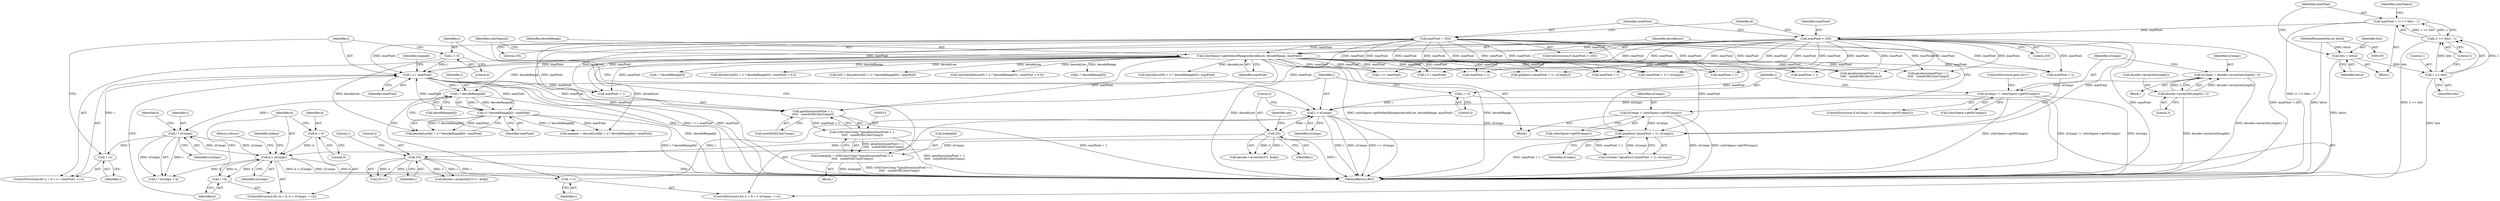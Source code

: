 digraph "0_poppler_7b2d314a61fd0e12f47c62996cb49ec0d1ba747a_4@API" {
"1000514" [label="(Call,gmallocn(maxPixel + 1,\n\t\t\t\t\t   sizeof(GfxColorComp)))"];
"1000524" [label="(Call,i <= maxPixel)"];
"1000521" [label="(Call,i = 0)"];
"1000527" [label="(Call,++i)"];
"1000579" [label="(Call,i * nComps)"];
"1000537" [label="(Call,i * decodeRange[k])"];
"1000163" [label="(Call,colorSpace->getDefaultRanges(decodeLow, decodeRange, maxPixel))"];
"1000139" [label="(Call,maxPixel = 255)"];
"1000136" [label="(Call,maxPixel > 255)"];
"1000125" [label="(Call,maxPixel = (1 << bits) - 1)"];
"1000127" [label="(Call,(1 << bits) - 1)"];
"1000128" [label="(Call,1 << bits)"];
"1000122" [label="(Call,bits = bitsA)"];
"1000101" [label="(MethodParameterIn,int bitsA)"];
"1000502" [label="(Call,k < nComps)"];
"1000505" [label="(Call,++k)"];
"1000499" [label="(Call,k = 0)"];
"1000493" [label="(Call,gmallocn ((maxPixel + 1), nComps))"];
"1000186" [label="(Call,i < nComps)"];
"1000189" [label="(Call,++i)"];
"1000211" [label="(Call,2*i)"];
"1000193" [label="(Call,2*i)"];
"1000183" [label="(Call,i = 0)"];
"1000177" [label="(Call,nComps != colorSpace->getNComps())"];
"1000171" [label="(Call,nComps = decode->arrayGetLength() / 2)"];
"1000173" [label="(Call,decode->arrayGetLength() / 2)"];
"1000160" [label="(Call,nComps = colorSpace->getNComps())"];
"1000536" [label="(Call,(i * decodeRange[k]) / maxPixel)"];
"1000512" [label="(Call,(GfxColorComp *)gmallocn(maxPixel + 1,\n\t\t\t\t\t   sizeof(GfxColorComp)))"];
"1000508" [label="(Call,lookup[k] = (GfxColorComp *)gmallocn(maxPixel + 1,\n\t\t\t\t\t   sizeof(GfxColorComp)))"];
"1000494" [label="(Call,maxPixel + 1)"];
"1000189" [label="(Call,++i)"];
"1000453" [label="(Call,i * decodeRange[0])"];
"1000515" [label="(Call,maxPixel + 1)"];
"1000509" [label="(Call,lookup[k])"];
"1000197" [label="(Identifier,obj)"];
"1000127" [label="(Call,(1 << bits) - 1)"];
"1000526" [label="(Identifier,maxPixel)"];
"1000506" [label="(Identifier,k)"];
"1000293" [label="(Call,gmallocn(maxPixel + 1,\n \t\t\t\t\t   sizeof(GfxColorComp)))"];
"1000514" [label="(Call,gmallocn(maxPixel + 1,\n\t\t\t\t\t   sizeof(GfxColorComp)))"];
"1000500" [label="(Identifier,k)"];
"1000528" [label="(Identifier,i)"];
"1000582" [label="(Identifier,k)"];
"1000137" [label="(Identifier,maxPixel)"];
"1000176" [label="(ControlStructure,if (nComps != colorSpace->getNComps()))"];
"1000187" [label="(Identifier,i)"];
"1000131" [label="(Literal,1)"];
"1000128" [label="(Call,1 << bits)"];
"1000505" [label="(Call,++k)"];
"1000175" [label="(Literal,2)"];
"1000161" [label="(Identifier,nComps)"];
"1000532" [label="(Call,decodeLow[k] + (i * decodeRange[k]) / maxPixel)"];
"1000313" [label="(Call,decodeLow[0] + (i * decodeRange[0]) / maxPixel + 0.5)"];
"1000594" [label="(MethodReturn,RET)"];
"1000444" [label="(Call,x[0] = decodeLow[0] + (i * decodeRange[0]) / maxPixel)"];
"1000491" [label="(Call,(Guchar *)gmallocn ((maxPixel + 1), nComps))"];
"1000139" [label="(Call,maxPixel = 255)"];
"1000122" [label="(Call,bits = bitsA)"];
"1000162" [label="(Call,colorSpace->getNComps())"];
"1000104" [label="(Block,)"];
"1000188" [label="(Identifier,nComps)"];
"1000542" [label="(Identifier,maxPixel)"];
"1000502" [label="(Call,k < nComps)"];
"1000530" [label="(Call,mapped = decodeLow[k] + (i * decodeRange[k]) / maxPixel)"];
"1000125" [label="(Call,maxPixel = (1 << bits) - 1)"];
"1000504" [label="(Identifier,nComps)"];
"1000101" [label="(MethodParameterIn,int bitsA)"];
"1000182" [label="(ControlStructure,for (i = 0; i < nComps; ++i))"];
"1000179" [label="(Call,colorSpace->getNComps())"];
"1000136" [label="(Call,maxPixel > 255)"];
"1000498" [label="(ControlStructure,for (k = 0; k < nComps; ++k))"];
"1000144" [label="(Identifier,k)"];
"1000212" [label="(Literal,2)"];
"1000174" [label="(Call,decode->arrayGetLength())"];
"1000236" [label="(Identifier,colorSpace2)"];
"1000311" [label="(Call,(int)(decodeLow[0] + (i * decodeRange[0]) / maxPixel + 0.5))"];
"1000178" [label="(Identifier,nComps)"];
"1000319" [label="(Call,i * decodeRange[0])"];
"1000173" [label="(Call,decode->arrayGetLength() / 2)"];
"1000428" [label="(Call,gmallocn(maxPixel + 1,\n\t\t\t\t\t   sizeof(GfxColorComp)))"];
"1000531" [label="(Identifier,mapped)"];
"1000536" [label="(Call,(i * decodeRange[k]) / maxPixel)"];
"1000581" [label="(Identifier,nComps)"];
"1000159" [label="(Block,)"];
"1000493" [label="(Call,gmallocn ((maxPixel + 1), nComps))"];
"1000165" [label="(Identifier,decodeRange)"];
"1000172" [label="(Identifier,nComps)"];
"1000499" [label="(Call,k = 0)"];
"1000209" [label="(Call,decode->arrayGet(2*i+1, &obj))"];
"1000164" [label="(Identifier,decodeLow)"];
"1000160" [label="(Call,nComps = colorSpace->getNComps())"];
"1000521" [label="(Call,i = 0)"];
"1000126" [label="(Identifier,maxPixel)"];
"1000448" [label="(Call,decodeLow[0] + (i * decodeRange[0]) / maxPixel)"];
"1000438" [label="(Call,i <= maxPixel)"];
"1000140" [label="(Identifier,maxPixel)"];
"1000497" [label="(Identifier,nComps)"];
"1000130" [label="(Identifier,bits)"];
"1000184" [label="(Identifier,i)"];
"1000580" [label="(Identifier,i)"];
"1000507" [label="(Block,)"];
"1000537" [label="(Call,i * decodeRange[k])"];
"1000579" [label="(Call,i * nComps)"];
"1000166" [label="(Identifier,maxPixel)"];
"1000578" [label="(Call,i * nComps + k)"];
"1000133" [label="(Identifier,colorSpace)"];
"1000141" [label="(Literal,255)"];
"1000193" [label="(Call,2*i)"];
"1000520" [label="(ControlStructure,for (i = 0; i <= maxPixel; ++i))"];
"1000407" [label="(Call,gmallocn ((maxPixel + 1), nComps2))"];
"1000129" [label="(Literal,1)"];
"1000190" [label="(Identifier,i)"];
"1000408" [label="(Call,maxPixel + 1)"];
"1000186" [label="(Call,i < nComps)"];
"1000211" [label="(Call,2*i)"];
"1000272" [label="(Call,(maxPixel + 1) * nComps2)"];
"1000510" [label="(Identifier,lookup)"];
"1000294" [label="(Call,maxPixel + 1)"];
"1000192" [label="(Call,decode->arrayGet(2*i, &obj))"];
"1000183" [label="(Call,i = 0)"];
"1000195" [label="(Identifier,i)"];
"1000210" [label="(Call,2*i+1)"];
"1000501" [label="(Literal,0)"];
"1000214" [label="(Literal,1)"];
"1000185" [label="(Literal,0)"];
"1000177" [label="(Call,nComps != colorSpace->getNComps())"];
"1000584" [label="(Return,return;)"];
"1000171" [label="(Call,nComps = decode->arrayGetLength() / 2)"];
"1000429" [label="(Call,maxPixel + 1)"];
"1000503" [label="(Identifier,k)"];
"1000539" [label="(Call,decodeRange[k])"];
"1000138" [label="(Literal,255)"];
"1000170" [label="(Block,)"];
"1000163" [label="(Call,colorSpace->getDefaultRanges(decodeLow, decodeRange, maxPixel))"];
"1000303" [label="(Call,i <= maxPixel)"];
"1000525" [label="(Identifier,i)"];
"1000194" [label="(Literal,2)"];
"1000124" [label="(Identifier,bitsA)"];
"1000213" [label="(Identifier,i)"];
"1000512" [label="(Call,(GfxColorComp *)gmallocn(maxPixel + 1,\n\t\t\t\t\t   sizeof(GfxColorComp)))"];
"1000527" [label="(Call,++i)"];
"1000135" [label="(ControlStructure,if (maxPixel > 255))"];
"1000123" [label="(Identifier,bits)"];
"1000522" [label="(Identifier,i)"];
"1000524" [label="(Call,i <= maxPixel)"];
"1000273" [label="(Call,maxPixel + 1)"];
"1000538" [label="(Identifier,i)"];
"1000181" [label="(ControlStructure,goto err1;)"];
"1000518" [label="(Call,sizeof(GfxColorComp))"];
"1000508" [label="(Call,lookup[k] = (GfxColorComp *)gmallocn(maxPixel + 1,\n\t\t\t\t\t   sizeof(GfxColorComp)))"];
"1000523" [label="(Literal,0)"];
"1000514" -> "1000512"  [label="AST: "];
"1000514" -> "1000518"  [label="CFG: "];
"1000515" -> "1000514"  [label="AST: "];
"1000518" -> "1000514"  [label="AST: "];
"1000512" -> "1000514"  [label="CFG: "];
"1000514" -> "1000594"  [label="DDG: maxPixel + 1"];
"1000514" -> "1000512"  [label="DDG: maxPixel + 1"];
"1000524" -> "1000514"  [label="DDG: maxPixel"];
"1000136" -> "1000514"  [label="DDG: maxPixel"];
"1000163" -> "1000514"  [label="DDG: maxPixel"];
"1000139" -> "1000514"  [label="DDG: maxPixel"];
"1000524" -> "1000520"  [label="AST: "];
"1000524" -> "1000526"  [label="CFG: "];
"1000525" -> "1000524"  [label="AST: "];
"1000526" -> "1000524"  [label="AST: "];
"1000531" -> "1000524"  [label="CFG: "];
"1000506" -> "1000524"  [label="CFG: "];
"1000524" -> "1000594"  [label="DDG: i"];
"1000524" -> "1000594"  [label="DDG: i <= maxPixel"];
"1000524" -> "1000594"  [label="DDG: maxPixel"];
"1000524" -> "1000515"  [label="DDG: maxPixel"];
"1000521" -> "1000524"  [label="DDG: i"];
"1000527" -> "1000524"  [label="DDG: i"];
"1000536" -> "1000524"  [label="DDG: maxPixel"];
"1000136" -> "1000524"  [label="DDG: maxPixel"];
"1000163" -> "1000524"  [label="DDG: maxPixel"];
"1000139" -> "1000524"  [label="DDG: maxPixel"];
"1000524" -> "1000537"  [label="DDG: i"];
"1000524" -> "1000536"  [label="DDG: maxPixel"];
"1000521" -> "1000520"  [label="AST: "];
"1000521" -> "1000523"  [label="CFG: "];
"1000522" -> "1000521"  [label="AST: "];
"1000523" -> "1000521"  [label="AST: "];
"1000525" -> "1000521"  [label="CFG: "];
"1000527" -> "1000520"  [label="AST: "];
"1000527" -> "1000528"  [label="CFG: "];
"1000528" -> "1000527"  [label="AST: "];
"1000525" -> "1000527"  [label="CFG: "];
"1000579" -> "1000527"  [label="DDG: i"];
"1000579" -> "1000578"  [label="AST: "];
"1000579" -> "1000581"  [label="CFG: "];
"1000580" -> "1000579"  [label="AST: "];
"1000581" -> "1000579"  [label="AST: "];
"1000582" -> "1000579"  [label="CFG: "];
"1000579" -> "1000502"  [label="DDG: nComps"];
"1000579" -> "1000578"  [label="DDG: i"];
"1000579" -> "1000578"  [label="DDG: nComps"];
"1000537" -> "1000579"  [label="DDG: i"];
"1000502" -> "1000579"  [label="DDG: nComps"];
"1000537" -> "1000536"  [label="AST: "];
"1000537" -> "1000539"  [label="CFG: "];
"1000538" -> "1000537"  [label="AST: "];
"1000539" -> "1000537"  [label="AST: "];
"1000542" -> "1000537"  [label="CFG: "];
"1000537" -> "1000594"  [label="DDG: decodeRange[k]"];
"1000537" -> "1000536"  [label="DDG: i"];
"1000537" -> "1000536"  [label="DDG: decodeRange[k]"];
"1000163" -> "1000537"  [label="DDG: decodeRange"];
"1000163" -> "1000159"  [label="AST: "];
"1000163" -> "1000166"  [label="CFG: "];
"1000164" -> "1000163"  [label="AST: "];
"1000165" -> "1000163"  [label="AST: "];
"1000166" -> "1000163"  [label="AST: "];
"1000236" -> "1000163"  [label="CFG: "];
"1000163" -> "1000594"  [label="DDG: decodeLow"];
"1000163" -> "1000594"  [label="DDG: colorSpace->getDefaultRanges(decodeLow, decodeRange, maxPixel)"];
"1000163" -> "1000594"  [label="DDG: decodeRange"];
"1000139" -> "1000163"  [label="DDG: maxPixel"];
"1000136" -> "1000163"  [label="DDG: maxPixel"];
"1000163" -> "1000272"  [label="DDG: maxPixel"];
"1000163" -> "1000273"  [label="DDG: maxPixel"];
"1000163" -> "1000293"  [label="DDG: maxPixel"];
"1000163" -> "1000294"  [label="DDG: maxPixel"];
"1000163" -> "1000303"  [label="DDG: maxPixel"];
"1000163" -> "1000311"  [label="DDG: decodeLow"];
"1000163" -> "1000313"  [label="DDG: decodeLow"];
"1000163" -> "1000319"  [label="DDG: decodeRange"];
"1000163" -> "1000407"  [label="DDG: maxPixel"];
"1000163" -> "1000408"  [label="DDG: maxPixel"];
"1000163" -> "1000428"  [label="DDG: maxPixel"];
"1000163" -> "1000429"  [label="DDG: maxPixel"];
"1000163" -> "1000438"  [label="DDG: maxPixel"];
"1000163" -> "1000444"  [label="DDG: decodeLow"];
"1000163" -> "1000448"  [label="DDG: decodeLow"];
"1000163" -> "1000453"  [label="DDG: decodeRange"];
"1000163" -> "1000493"  [label="DDG: maxPixel"];
"1000163" -> "1000494"  [label="DDG: maxPixel"];
"1000163" -> "1000515"  [label="DDG: maxPixel"];
"1000163" -> "1000530"  [label="DDG: decodeLow"];
"1000163" -> "1000532"  [label="DDG: decodeLow"];
"1000139" -> "1000135"  [label="AST: "];
"1000139" -> "1000141"  [label="CFG: "];
"1000140" -> "1000139"  [label="AST: "];
"1000141" -> "1000139"  [label="AST: "];
"1000144" -> "1000139"  [label="CFG: "];
"1000139" -> "1000594"  [label="DDG: maxPixel"];
"1000139" -> "1000272"  [label="DDG: maxPixel"];
"1000139" -> "1000273"  [label="DDG: maxPixel"];
"1000139" -> "1000293"  [label="DDG: maxPixel"];
"1000139" -> "1000294"  [label="DDG: maxPixel"];
"1000139" -> "1000303"  [label="DDG: maxPixel"];
"1000139" -> "1000407"  [label="DDG: maxPixel"];
"1000139" -> "1000408"  [label="DDG: maxPixel"];
"1000139" -> "1000428"  [label="DDG: maxPixel"];
"1000139" -> "1000429"  [label="DDG: maxPixel"];
"1000139" -> "1000438"  [label="DDG: maxPixel"];
"1000139" -> "1000493"  [label="DDG: maxPixel"];
"1000139" -> "1000494"  [label="DDG: maxPixel"];
"1000139" -> "1000515"  [label="DDG: maxPixel"];
"1000136" -> "1000135"  [label="AST: "];
"1000136" -> "1000138"  [label="CFG: "];
"1000137" -> "1000136"  [label="AST: "];
"1000138" -> "1000136"  [label="AST: "];
"1000140" -> "1000136"  [label="CFG: "];
"1000144" -> "1000136"  [label="CFG: "];
"1000136" -> "1000594"  [label="DDG: maxPixel > 255"];
"1000136" -> "1000594"  [label="DDG: maxPixel"];
"1000125" -> "1000136"  [label="DDG: maxPixel"];
"1000136" -> "1000272"  [label="DDG: maxPixel"];
"1000136" -> "1000273"  [label="DDG: maxPixel"];
"1000136" -> "1000293"  [label="DDG: maxPixel"];
"1000136" -> "1000294"  [label="DDG: maxPixel"];
"1000136" -> "1000303"  [label="DDG: maxPixel"];
"1000136" -> "1000407"  [label="DDG: maxPixel"];
"1000136" -> "1000408"  [label="DDG: maxPixel"];
"1000136" -> "1000428"  [label="DDG: maxPixel"];
"1000136" -> "1000429"  [label="DDG: maxPixel"];
"1000136" -> "1000438"  [label="DDG: maxPixel"];
"1000136" -> "1000493"  [label="DDG: maxPixel"];
"1000136" -> "1000494"  [label="DDG: maxPixel"];
"1000136" -> "1000515"  [label="DDG: maxPixel"];
"1000125" -> "1000104"  [label="AST: "];
"1000125" -> "1000127"  [label="CFG: "];
"1000126" -> "1000125"  [label="AST: "];
"1000127" -> "1000125"  [label="AST: "];
"1000133" -> "1000125"  [label="CFG: "];
"1000125" -> "1000594"  [label="DDG: (1 << bits) - 1"];
"1000127" -> "1000125"  [label="DDG: 1 << bits"];
"1000127" -> "1000125"  [label="DDG: 1"];
"1000127" -> "1000131"  [label="CFG: "];
"1000128" -> "1000127"  [label="AST: "];
"1000131" -> "1000127"  [label="AST: "];
"1000127" -> "1000594"  [label="DDG: 1 << bits"];
"1000128" -> "1000127"  [label="DDG: 1"];
"1000128" -> "1000127"  [label="DDG: bits"];
"1000128" -> "1000130"  [label="CFG: "];
"1000129" -> "1000128"  [label="AST: "];
"1000130" -> "1000128"  [label="AST: "];
"1000131" -> "1000128"  [label="CFG: "];
"1000128" -> "1000594"  [label="DDG: bits"];
"1000122" -> "1000128"  [label="DDG: bits"];
"1000122" -> "1000104"  [label="AST: "];
"1000122" -> "1000124"  [label="CFG: "];
"1000123" -> "1000122"  [label="AST: "];
"1000124" -> "1000122"  [label="AST: "];
"1000126" -> "1000122"  [label="CFG: "];
"1000122" -> "1000594"  [label="DDG: bitsA"];
"1000101" -> "1000122"  [label="DDG: bitsA"];
"1000101" -> "1000100"  [label="AST: "];
"1000101" -> "1000594"  [label="DDG: bitsA"];
"1000502" -> "1000498"  [label="AST: "];
"1000502" -> "1000504"  [label="CFG: "];
"1000503" -> "1000502"  [label="AST: "];
"1000504" -> "1000502"  [label="AST: "];
"1000510" -> "1000502"  [label="CFG: "];
"1000584" -> "1000502"  [label="CFG: "];
"1000502" -> "1000594"  [label="DDG: k"];
"1000502" -> "1000594"  [label="DDG: k < nComps"];
"1000502" -> "1000594"  [label="DDG: nComps"];
"1000505" -> "1000502"  [label="DDG: k"];
"1000499" -> "1000502"  [label="DDG: k"];
"1000493" -> "1000502"  [label="DDG: nComps"];
"1000502" -> "1000505"  [label="DDG: k"];
"1000502" -> "1000578"  [label="DDG: k"];
"1000505" -> "1000498"  [label="AST: "];
"1000505" -> "1000506"  [label="CFG: "];
"1000506" -> "1000505"  [label="AST: "];
"1000503" -> "1000505"  [label="CFG: "];
"1000499" -> "1000498"  [label="AST: "];
"1000499" -> "1000501"  [label="CFG: "];
"1000500" -> "1000499"  [label="AST: "];
"1000501" -> "1000499"  [label="AST: "];
"1000503" -> "1000499"  [label="CFG: "];
"1000493" -> "1000491"  [label="AST: "];
"1000493" -> "1000497"  [label="CFG: "];
"1000494" -> "1000493"  [label="AST: "];
"1000497" -> "1000493"  [label="AST: "];
"1000491" -> "1000493"  [label="CFG: "];
"1000493" -> "1000594"  [label="DDG: maxPixel + 1"];
"1000493" -> "1000491"  [label="DDG: maxPixel + 1"];
"1000493" -> "1000491"  [label="DDG: nComps"];
"1000186" -> "1000493"  [label="DDG: nComps"];
"1000160" -> "1000493"  [label="DDG: nComps"];
"1000186" -> "1000182"  [label="AST: "];
"1000186" -> "1000188"  [label="CFG: "];
"1000187" -> "1000186"  [label="AST: "];
"1000188" -> "1000186"  [label="AST: "];
"1000194" -> "1000186"  [label="CFG: "];
"1000236" -> "1000186"  [label="CFG: "];
"1000186" -> "1000594"  [label="DDG: nComps"];
"1000186" -> "1000594"  [label="DDG: i < nComps"];
"1000186" -> "1000594"  [label="DDG: i"];
"1000189" -> "1000186"  [label="DDG: i"];
"1000183" -> "1000186"  [label="DDG: i"];
"1000177" -> "1000186"  [label="DDG: nComps"];
"1000186" -> "1000193"  [label="DDG: i"];
"1000189" -> "1000182"  [label="AST: "];
"1000189" -> "1000190"  [label="CFG: "];
"1000190" -> "1000189"  [label="AST: "];
"1000187" -> "1000189"  [label="CFG: "];
"1000211" -> "1000189"  [label="DDG: i"];
"1000211" -> "1000210"  [label="AST: "];
"1000211" -> "1000213"  [label="CFG: "];
"1000212" -> "1000211"  [label="AST: "];
"1000213" -> "1000211"  [label="AST: "];
"1000214" -> "1000211"  [label="CFG: "];
"1000211" -> "1000594"  [label="DDG: i"];
"1000211" -> "1000209"  [label="DDG: 2"];
"1000211" -> "1000209"  [label="DDG: i"];
"1000211" -> "1000210"  [label="DDG: 2"];
"1000211" -> "1000210"  [label="DDG: i"];
"1000193" -> "1000211"  [label="DDG: i"];
"1000193" -> "1000192"  [label="AST: "];
"1000193" -> "1000195"  [label="CFG: "];
"1000194" -> "1000193"  [label="AST: "];
"1000195" -> "1000193"  [label="AST: "];
"1000197" -> "1000193"  [label="CFG: "];
"1000193" -> "1000594"  [label="DDG: i"];
"1000193" -> "1000192"  [label="DDG: 2"];
"1000193" -> "1000192"  [label="DDG: i"];
"1000183" -> "1000182"  [label="AST: "];
"1000183" -> "1000185"  [label="CFG: "];
"1000184" -> "1000183"  [label="AST: "];
"1000185" -> "1000183"  [label="AST: "];
"1000187" -> "1000183"  [label="CFG: "];
"1000177" -> "1000176"  [label="AST: "];
"1000177" -> "1000179"  [label="CFG: "];
"1000178" -> "1000177"  [label="AST: "];
"1000179" -> "1000177"  [label="AST: "];
"1000181" -> "1000177"  [label="CFG: "];
"1000184" -> "1000177"  [label="CFG: "];
"1000177" -> "1000594"  [label="DDG: nComps"];
"1000177" -> "1000594"  [label="DDG: colorSpace->getNComps()"];
"1000177" -> "1000594"  [label="DDG: nComps != colorSpace->getNComps()"];
"1000171" -> "1000177"  [label="DDG: nComps"];
"1000171" -> "1000170"  [label="AST: "];
"1000171" -> "1000173"  [label="CFG: "];
"1000172" -> "1000171"  [label="AST: "];
"1000173" -> "1000171"  [label="AST: "];
"1000178" -> "1000171"  [label="CFG: "];
"1000171" -> "1000594"  [label="DDG: decode->arrayGetLength() / 2"];
"1000173" -> "1000171"  [label="DDG: decode->arrayGetLength()"];
"1000173" -> "1000171"  [label="DDG: 2"];
"1000173" -> "1000175"  [label="CFG: "];
"1000174" -> "1000173"  [label="AST: "];
"1000175" -> "1000173"  [label="AST: "];
"1000173" -> "1000594"  [label="DDG: decode->arrayGetLength()"];
"1000160" -> "1000159"  [label="AST: "];
"1000160" -> "1000162"  [label="CFG: "];
"1000161" -> "1000160"  [label="AST: "];
"1000162" -> "1000160"  [label="AST: "];
"1000164" -> "1000160"  [label="CFG: "];
"1000160" -> "1000594"  [label="DDG: colorSpace->getNComps()"];
"1000160" -> "1000594"  [label="DDG: nComps"];
"1000536" -> "1000532"  [label="AST: "];
"1000536" -> "1000542"  [label="CFG: "];
"1000542" -> "1000536"  [label="AST: "];
"1000532" -> "1000536"  [label="CFG: "];
"1000536" -> "1000594"  [label="DDG: i * decodeRange[k]"];
"1000536" -> "1000530"  [label="DDG: i * decodeRange[k]"];
"1000536" -> "1000530"  [label="DDG: maxPixel"];
"1000536" -> "1000532"  [label="DDG: i * decodeRange[k]"];
"1000536" -> "1000532"  [label="DDG: maxPixel"];
"1000512" -> "1000508"  [label="AST: "];
"1000513" -> "1000512"  [label="AST: "];
"1000508" -> "1000512"  [label="CFG: "];
"1000512" -> "1000594"  [label="DDG: gmallocn(maxPixel + 1,\n\t\t\t\t\t   sizeof(GfxColorComp))"];
"1000512" -> "1000508"  [label="DDG: gmallocn(maxPixel + 1,\n\t\t\t\t\t   sizeof(GfxColorComp))"];
"1000508" -> "1000507"  [label="AST: "];
"1000509" -> "1000508"  [label="AST: "];
"1000522" -> "1000508"  [label="CFG: "];
"1000508" -> "1000594"  [label="DDG: lookup[k]"];
"1000508" -> "1000594"  [label="DDG: (GfxColorComp *)gmallocn(maxPixel + 1,\n\t\t\t\t\t   sizeof(GfxColorComp))"];
}
